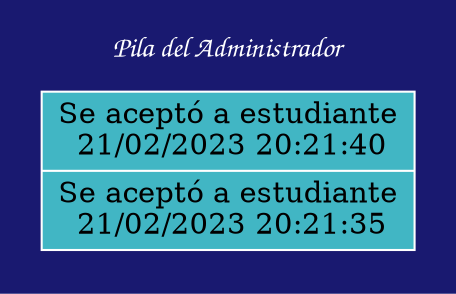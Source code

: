 
digraph G {
	rankdir =LR
	node [shape=record, colorscheme=ylgnbu9,style=filled, color=white];
	bgcolor=	midnightblue;
	fontcolor=white;
	fontname="Comic Sans MS";
	subgraph cluster_0 {
		color=	midnightblue;
		label = "Pila del Administrador";
		struct1 [fillcolor=5,label="
	Se aceptó a estudiante&#92;n 21/02/2023 20:21:40|Se aceptó a estudiante&#92;n 21/02/2023 20:21:35"];
	}
}